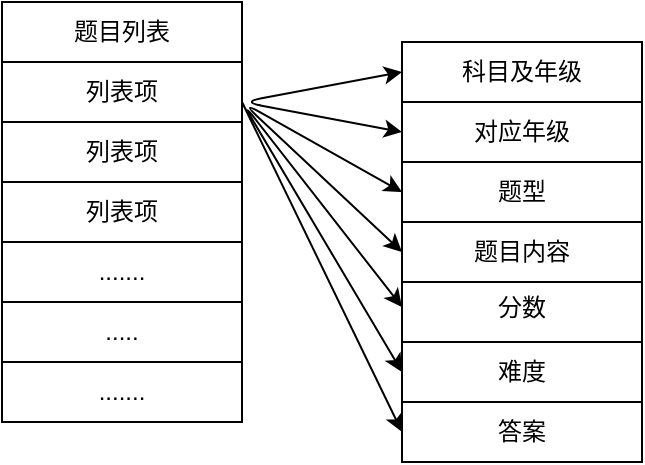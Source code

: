 <mxfile version="13.9.3" type="github">
  <diagram id="BXJrryn-ujAleY_WOaAF" name="Page-1">
    <mxGraphModel dx="785" dy="470" grid="1" gridSize="10" guides="1" tooltips="1" connect="1" arrows="1" fold="1" page="1" pageScale="1" pageWidth="827" pageHeight="1169" math="0" shadow="0">
      <root>
        <mxCell id="0" />
        <mxCell id="1" parent="0" />
        <mxCell id="zwG1xk1cktmhXNHY9SpD-2" value="列表项" style="rounded=0;whiteSpace=wrap;html=1;" vertex="1" parent="1">
          <mxGeometry x="260" y="140" width="120" height="30" as="geometry" />
        </mxCell>
        <mxCell id="zwG1xk1cktmhXNHY9SpD-3" value="题目列表" style="rounded=0;whiteSpace=wrap;html=1;" vertex="1" parent="1">
          <mxGeometry x="260" y="110" width="120" height="30" as="geometry" />
        </mxCell>
        <mxCell id="zwG1xk1cktmhXNHY9SpD-4" value="列表项" style="rounded=0;whiteSpace=wrap;html=1;" vertex="1" parent="1">
          <mxGeometry x="260" y="170" width="120" height="30" as="geometry" />
        </mxCell>
        <mxCell id="zwG1xk1cktmhXNHY9SpD-5" value="科目及年级" style="rounded=0;whiteSpace=wrap;html=1;" vertex="1" parent="1">
          <mxGeometry x="460" y="130" width="120" height="30" as="geometry" />
        </mxCell>
        <mxCell id="zwG1xk1cktmhXNHY9SpD-6" value="......." style="rounded=0;whiteSpace=wrap;html=1;" vertex="1" parent="1">
          <mxGeometry x="260" y="290" width="120" height="30" as="geometry" />
        </mxCell>
        <mxCell id="zwG1xk1cktmhXNHY9SpD-7" value="....." style="rounded=0;whiteSpace=wrap;html=1;" vertex="1" parent="1">
          <mxGeometry x="260" y="260" width="120" height="30" as="geometry" />
        </mxCell>
        <mxCell id="zwG1xk1cktmhXNHY9SpD-8" value="......." style="rounded=0;whiteSpace=wrap;html=1;" vertex="1" parent="1">
          <mxGeometry x="260" y="230" width="120" height="30" as="geometry" />
        </mxCell>
        <mxCell id="zwG1xk1cktmhXNHY9SpD-9" value="列表项" style="rounded=0;whiteSpace=wrap;html=1;" vertex="1" parent="1">
          <mxGeometry x="260" y="200" width="120" height="30" as="geometry" />
        </mxCell>
        <mxCell id="zwG1xk1cktmhXNHY9SpD-10" value="对应年级" style="rounded=0;whiteSpace=wrap;html=1;" vertex="1" parent="1">
          <mxGeometry x="460" y="160" width="120" height="30" as="geometry" />
        </mxCell>
        <mxCell id="zwG1xk1cktmhXNHY9SpD-11" value="" style="endArrow=classic;startArrow=classic;html=1;exitX=0;exitY=0.5;exitDx=0;exitDy=0;entryX=0;entryY=0.5;entryDx=0;entryDy=0;" edge="1" parent="1" source="zwG1xk1cktmhXNHY9SpD-10" target="zwG1xk1cktmhXNHY9SpD-5">
          <mxGeometry width="50" height="50" relative="1" as="geometry">
            <mxPoint x="350" y="180" as="sourcePoint" />
            <mxPoint x="400" y="130" as="targetPoint" />
            <Array as="points">
              <mxPoint x="380" y="160" />
            </Array>
          </mxGeometry>
        </mxCell>
        <mxCell id="zwG1xk1cktmhXNHY9SpD-12" value="分数" style="rounded=0;whiteSpace=wrap;html=1;" vertex="1" parent="1">
          <mxGeometry x="460" y="245" width="120" height="35" as="geometry" />
        </mxCell>
        <mxCell id="zwG1xk1cktmhXNHY9SpD-13" value="题目内容" style="rounded=0;whiteSpace=wrap;html=1;" vertex="1" parent="1">
          <mxGeometry x="460" y="220" width="120" height="30" as="geometry" />
        </mxCell>
        <mxCell id="zwG1xk1cktmhXNHY9SpD-14" value="题型" style="rounded=0;whiteSpace=wrap;html=1;" vertex="1" parent="1">
          <mxGeometry x="460" y="190" width="120" height="30" as="geometry" />
        </mxCell>
        <mxCell id="zwG1xk1cktmhXNHY9SpD-15" value="" style="endArrow=classic;startArrow=classic;html=1;entryX=0;entryY=0.5;entryDx=0;entryDy=0;exitX=0;exitY=0.5;exitDx=0;exitDy=0;" edge="1" parent="1" source="zwG1xk1cktmhXNHY9SpD-13" target="zwG1xk1cktmhXNHY9SpD-14">
          <mxGeometry width="50" height="50" relative="1" as="geometry">
            <mxPoint x="380" y="270" as="sourcePoint" />
            <mxPoint x="430" y="220" as="targetPoint" />
            <Array as="points">
              <mxPoint x="380" y="160" />
            </Array>
          </mxGeometry>
        </mxCell>
        <mxCell id="zwG1xk1cktmhXNHY9SpD-17" value="答案" style="rounded=0;whiteSpace=wrap;html=1;" vertex="1" parent="1">
          <mxGeometry x="460" y="310" width="120" height="30" as="geometry" />
        </mxCell>
        <mxCell id="zwG1xk1cktmhXNHY9SpD-18" value="难度" style="rounded=0;whiteSpace=wrap;html=1;" vertex="1" parent="1">
          <mxGeometry x="460" y="280" width="120" height="30" as="geometry" />
        </mxCell>
        <mxCell id="zwG1xk1cktmhXNHY9SpD-19" value="" style="endArrow=classic;startArrow=classic;html=1;entryX=0;entryY=0.5;entryDx=0;entryDy=0;exitX=0;exitY=0.5;exitDx=0;exitDy=0;" edge="1" parent="1" source="zwG1xk1cktmhXNHY9SpD-18" target="zwG1xk1cktmhXNHY9SpD-12">
          <mxGeometry width="50" height="50" relative="1" as="geometry">
            <mxPoint x="380" y="270" as="sourcePoint" />
            <mxPoint x="430" y="220" as="targetPoint" />
            <Array as="points">
              <mxPoint x="380" y="160" />
            </Array>
          </mxGeometry>
        </mxCell>
        <mxCell id="zwG1xk1cktmhXNHY9SpD-20" value="" style="endArrow=classic;html=1;entryX=0;entryY=0.5;entryDx=0;entryDy=0;" edge="1" parent="1" target="zwG1xk1cktmhXNHY9SpD-17">
          <mxGeometry width="50" height="50" relative="1" as="geometry">
            <mxPoint x="380" y="160" as="sourcePoint" />
            <mxPoint x="430" y="220" as="targetPoint" />
          </mxGeometry>
        </mxCell>
      </root>
    </mxGraphModel>
  </diagram>
</mxfile>
